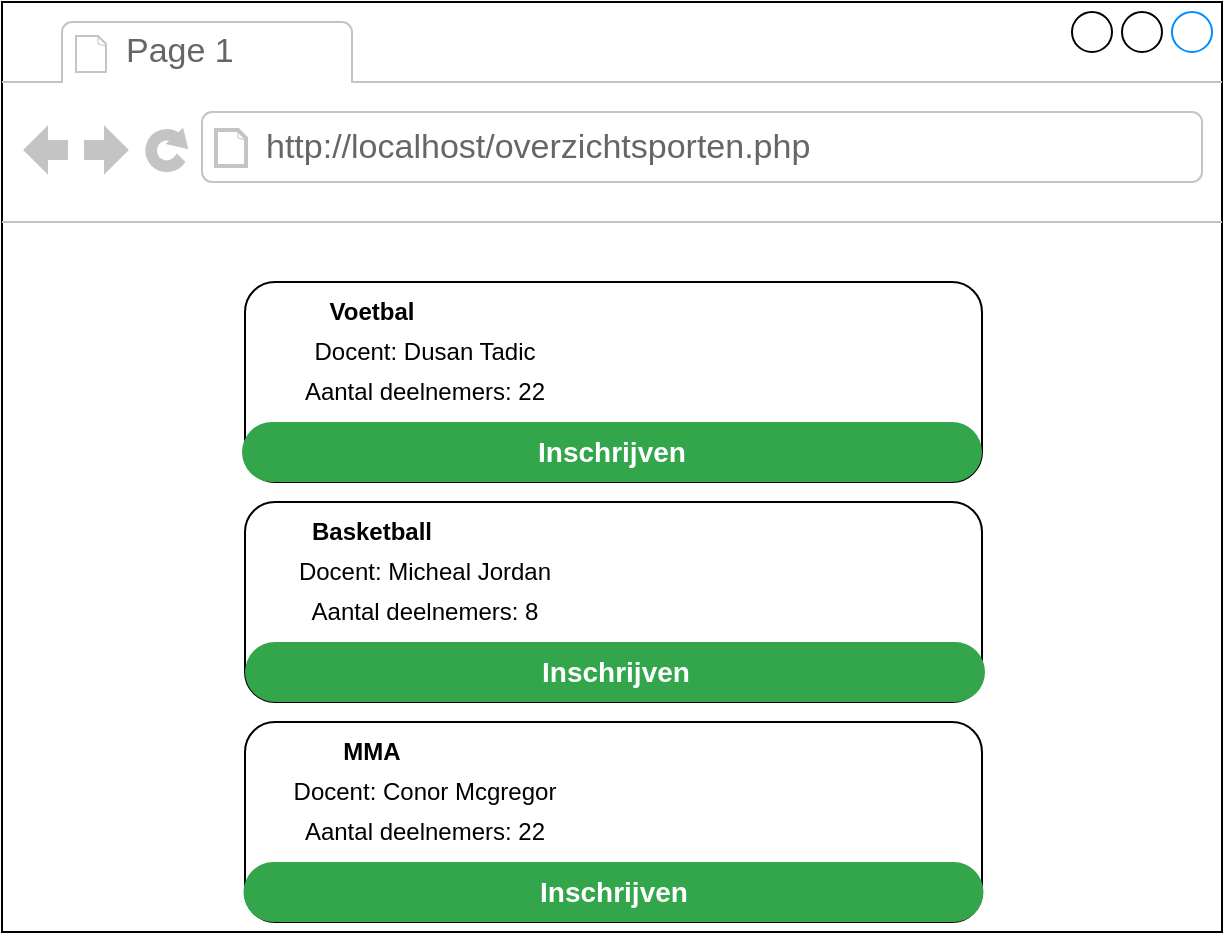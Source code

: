 <mxfile version="16.4.0" type="device"><diagram id="kXJwTECeh2mBD3e_SP11" name="Page-1"><mxGraphModel dx="1422" dy="857" grid="1" gridSize="10" guides="1" tooltips="1" connect="1" arrows="1" fold="1" page="1" pageScale="1" pageWidth="850" pageHeight="1100" math="0" shadow="0"><root><mxCell id="0"/><mxCell id="1" parent="0"/><mxCell id="DWK3QNtkQKk4ZqJPbPPp-8" value="" style="strokeWidth=1;shadow=0;dashed=0;align=center;html=1;shape=mxgraph.mockup.containers.browserWindow;rSize=0;strokeColor2=#008cff;strokeColor3=#c4c4c4;mainText=,;recursiveResize=0;" parent="1" vertex="1"><mxGeometry x="130" y="110" width="610" height="465" as="geometry"/></mxCell><mxCell id="DWK3QNtkQKk4ZqJPbPPp-9" value="Page 1" style="strokeWidth=1;shadow=0;dashed=0;align=center;html=1;shape=mxgraph.mockup.containers.anchor;fontSize=17;fontColor=#666666;align=left;" parent="DWK3QNtkQKk4ZqJPbPPp-8" vertex="1"><mxGeometry x="60" y="12" width="110" height="26" as="geometry"/></mxCell><mxCell id="DWK3QNtkQKk4ZqJPbPPp-10" value="http://localhost/overzichtsporten.php" style="strokeWidth=1;shadow=0;dashed=0;align=center;html=1;shape=mxgraph.mockup.containers.anchor;rSize=0;fontSize=17;fontColor=#666666;align=left;" parent="DWK3QNtkQKk4ZqJPbPPp-8" vertex="1"><mxGeometry x="130" y="60" width="250" height="26" as="geometry"/></mxCell><mxCell id="aarZSoTj-gUU0rMy3paj-2" value="" style="rounded=1;whiteSpace=wrap;html=1;" vertex="1" parent="DWK3QNtkQKk4ZqJPbPPp-8"><mxGeometry x="121.5" y="140" width="368.5" height="100" as="geometry"/></mxCell><mxCell id="aarZSoTj-gUU0rMy3paj-8" value="" style="rounded=1;whiteSpace=wrap;html=1;" vertex="1" parent="DWK3QNtkQKk4ZqJPbPPp-8"><mxGeometry x="121.5" y="250" width="368.5" height="100" as="geometry"/></mxCell><mxCell id="aarZSoTj-gUU0rMy3paj-9" value="" style="rounded=1;whiteSpace=wrap;html=1;" vertex="1" parent="DWK3QNtkQKk4ZqJPbPPp-8"><mxGeometry x="121.5" y="360" width="368.5" height="100" as="geometry"/></mxCell><mxCell id="aarZSoTj-gUU0rMy3paj-10" value="&lt;b&gt;Voetbal&lt;/b&gt;" style="text;html=1;strokeColor=none;fillColor=none;align=center;verticalAlign=middle;whiteSpace=wrap;rounded=0;fontSize=12;fontColor=#000000;" vertex="1" parent="DWK3QNtkQKk4ZqJPbPPp-8"><mxGeometry x="130" y="140" width="110" height="30" as="geometry"/></mxCell><mxCell id="aarZSoTj-gUU0rMy3paj-11" value="Docent: Dusan Tadic" style="text;html=1;strokeColor=none;fillColor=none;align=center;verticalAlign=middle;whiteSpace=wrap;rounded=0;fontSize=12;fontColor=#000000;" vertex="1" parent="DWK3QNtkQKk4ZqJPbPPp-8"><mxGeometry x="140" y="160" width="143" height="30" as="geometry"/></mxCell><mxCell id="aarZSoTj-gUU0rMy3paj-12" value="Aantal deelnemers: 22" style="text;html=1;strokeColor=none;fillColor=none;align=center;verticalAlign=middle;whiteSpace=wrap;rounded=0;fontSize=12;fontColor=#000000;" vertex="1" parent="DWK3QNtkQKk4ZqJPbPPp-8"><mxGeometry x="140" y="180" width="143" height="30" as="geometry"/></mxCell><mxCell id="aarZSoTj-gUU0rMy3paj-13" value="Aantal deelnemers: 8" style="text;html=1;strokeColor=none;fillColor=none;align=center;verticalAlign=middle;whiteSpace=wrap;rounded=0;fontSize=12;fontColor=#000000;" vertex="1" parent="DWK3QNtkQKk4ZqJPbPPp-8"><mxGeometry x="140" y="290" width="143" height="30" as="geometry"/></mxCell><mxCell id="aarZSoTj-gUU0rMy3paj-14" value="Aantal deelnemers: 22" style="text;html=1;strokeColor=none;fillColor=none;align=center;verticalAlign=middle;whiteSpace=wrap;rounded=0;fontSize=12;fontColor=#000000;" vertex="1" parent="DWK3QNtkQKk4ZqJPbPPp-8"><mxGeometry x="140" y="400" width="143" height="30" as="geometry"/></mxCell><mxCell id="aarZSoTj-gUU0rMy3paj-15" value="Docent: Micheal Jordan" style="text;html=1;strokeColor=none;fillColor=none;align=center;verticalAlign=middle;whiteSpace=wrap;rounded=0;fontSize=12;fontColor=#000000;" vertex="1" parent="DWK3QNtkQKk4ZqJPbPPp-8"><mxGeometry x="140" y="270" width="143" height="30" as="geometry"/></mxCell><mxCell id="aarZSoTj-gUU0rMy3paj-16" value="&lt;b&gt;Basketball&lt;/b&gt;" style="text;html=1;strokeColor=none;fillColor=none;align=center;verticalAlign=middle;whiteSpace=wrap;rounded=0;fontSize=12;fontColor=#000000;" vertex="1" parent="DWK3QNtkQKk4ZqJPbPPp-8"><mxGeometry x="130" y="250" width="110" height="30" as="geometry"/></mxCell><mxCell id="aarZSoTj-gUU0rMy3paj-17" value="Docent: Conor Mcgregor" style="text;html=1;strokeColor=none;fillColor=none;align=center;verticalAlign=middle;whiteSpace=wrap;rounded=0;fontSize=12;fontColor=#000000;" vertex="1" parent="DWK3QNtkQKk4ZqJPbPPp-8"><mxGeometry x="140" y="380" width="143" height="30" as="geometry"/></mxCell><mxCell id="aarZSoTj-gUU0rMy3paj-18" value="&lt;b&gt;MMA&lt;/b&gt;" style="text;html=1;strokeColor=none;fillColor=none;align=center;verticalAlign=middle;whiteSpace=wrap;rounded=0;fontSize=12;fontColor=#000000;" vertex="1" parent="DWK3QNtkQKk4ZqJPbPPp-8"><mxGeometry x="130" y="360" width="110" height="30" as="geometry"/></mxCell><mxCell id="aarZSoTj-gUU0rMy3paj-20" value="Inschrijven" style="rounded=1;whiteSpace=wrap;html=1;arcSize=50;strokeColor=none;strokeWidth=1;fillColor=#33A64C;fontColor=#FFFFFF;whiteSpace=wrap;align=center;verticalAlign=middle;spacingLeft=0;fontStyle=1;fontSize=14;spacing=10;" vertex="1" parent="DWK3QNtkQKk4ZqJPbPPp-8"><mxGeometry x="120" y="210" width="370" height="30" as="geometry"/></mxCell><mxCell id="aarZSoTj-gUU0rMy3paj-21" value="Inschrijven" style="rounded=1;whiteSpace=wrap;html=1;arcSize=50;strokeColor=none;strokeWidth=1;fillColor=#33A64C;fontColor=#FFFFFF;whiteSpace=wrap;align=center;verticalAlign=middle;spacingLeft=0;fontStyle=1;fontSize=14;spacing=10;" vertex="1" parent="DWK3QNtkQKk4ZqJPbPPp-8"><mxGeometry x="121.5" y="320" width="370" height="30" as="geometry"/></mxCell><mxCell id="aarZSoTj-gUU0rMy3paj-22" value="Inschrijven" style="rounded=1;whiteSpace=wrap;html=1;arcSize=50;strokeColor=none;strokeWidth=1;fillColor=#33A64C;fontColor=#FFFFFF;whiteSpace=wrap;align=center;verticalAlign=middle;spacingLeft=0;fontStyle=1;fontSize=14;spacing=10;" vertex="1" parent="DWK3QNtkQKk4ZqJPbPPp-8"><mxGeometry x="120.75" y="430" width="370" height="30" as="geometry"/></mxCell></root></mxGraphModel></diagram></mxfile>